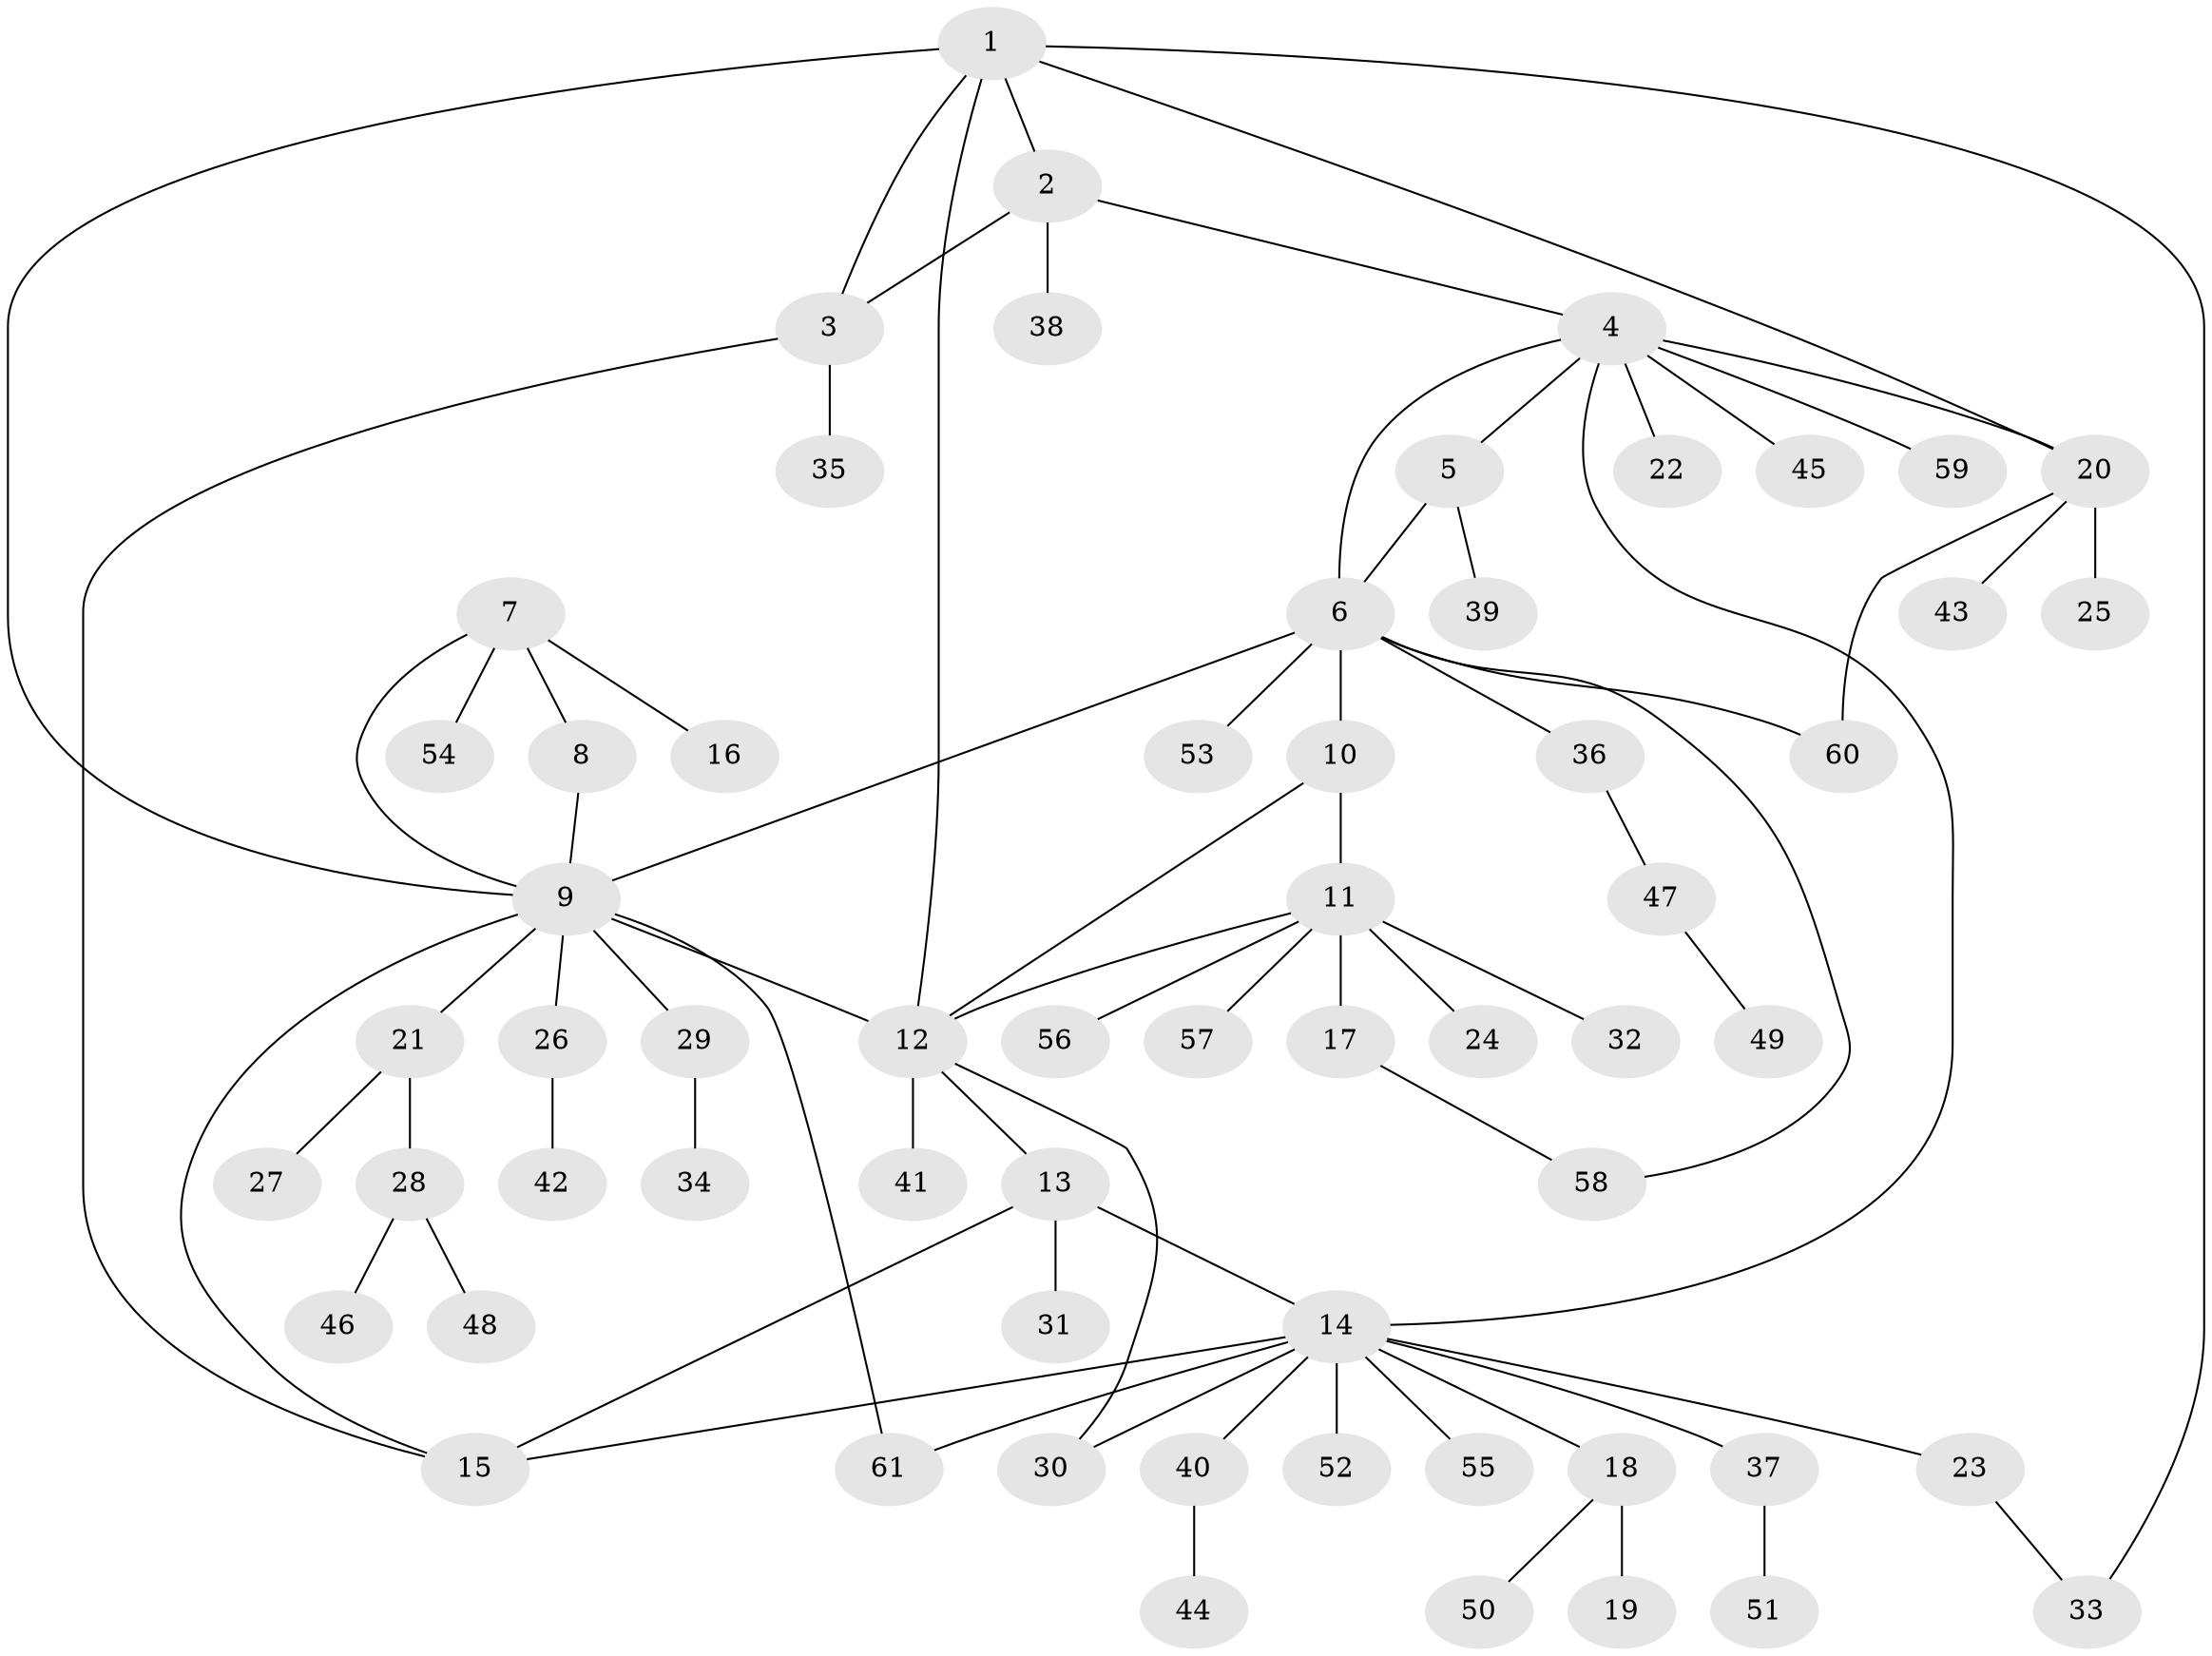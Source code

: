 // Generated by graph-tools (version 1.1) at 2025/11/02/27/25 16:11:38]
// undirected, 61 vertices, 77 edges
graph export_dot {
graph [start="1"]
  node [color=gray90,style=filled];
  1;
  2;
  3;
  4;
  5;
  6;
  7;
  8;
  9;
  10;
  11;
  12;
  13;
  14;
  15;
  16;
  17;
  18;
  19;
  20;
  21;
  22;
  23;
  24;
  25;
  26;
  27;
  28;
  29;
  30;
  31;
  32;
  33;
  34;
  35;
  36;
  37;
  38;
  39;
  40;
  41;
  42;
  43;
  44;
  45;
  46;
  47;
  48;
  49;
  50;
  51;
  52;
  53;
  54;
  55;
  56;
  57;
  58;
  59;
  60;
  61;
  1 -- 2;
  1 -- 3;
  1 -- 9;
  1 -- 12;
  1 -- 20;
  1 -- 33;
  2 -- 3;
  2 -- 4;
  2 -- 38;
  3 -- 15;
  3 -- 35;
  4 -- 5;
  4 -- 6;
  4 -- 14;
  4 -- 20;
  4 -- 22;
  4 -- 45;
  4 -- 59;
  5 -- 6;
  5 -- 39;
  6 -- 9;
  6 -- 10;
  6 -- 36;
  6 -- 53;
  6 -- 58;
  6 -- 60;
  7 -- 8;
  7 -- 9;
  7 -- 16;
  7 -- 54;
  8 -- 9;
  9 -- 12;
  9 -- 15;
  9 -- 21;
  9 -- 26;
  9 -- 29;
  9 -- 61;
  10 -- 11;
  10 -- 12;
  11 -- 12;
  11 -- 17;
  11 -- 24;
  11 -- 32;
  11 -- 56;
  11 -- 57;
  12 -- 13;
  12 -- 30;
  12 -- 41;
  13 -- 14;
  13 -- 15;
  13 -- 31;
  14 -- 15;
  14 -- 18;
  14 -- 23;
  14 -- 30;
  14 -- 37;
  14 -- 40;
  14 -- 52;
  14 -- 55;
  14 -- 61;
  17 -- 58;
  18 -- 19;
  18 -- 50;
  20 -- 25;
  20 -- 43;
  20 -- 60;
  21 -- 27;
  21 -- 28;
  23 -- 33;
  26 -- 42;
  28 -- 46;
  28 -- 48;
  29 -- 34;
  36 -- 47;
  37 -- 51;
  40 -- 44;
  47 -- 49;
}
